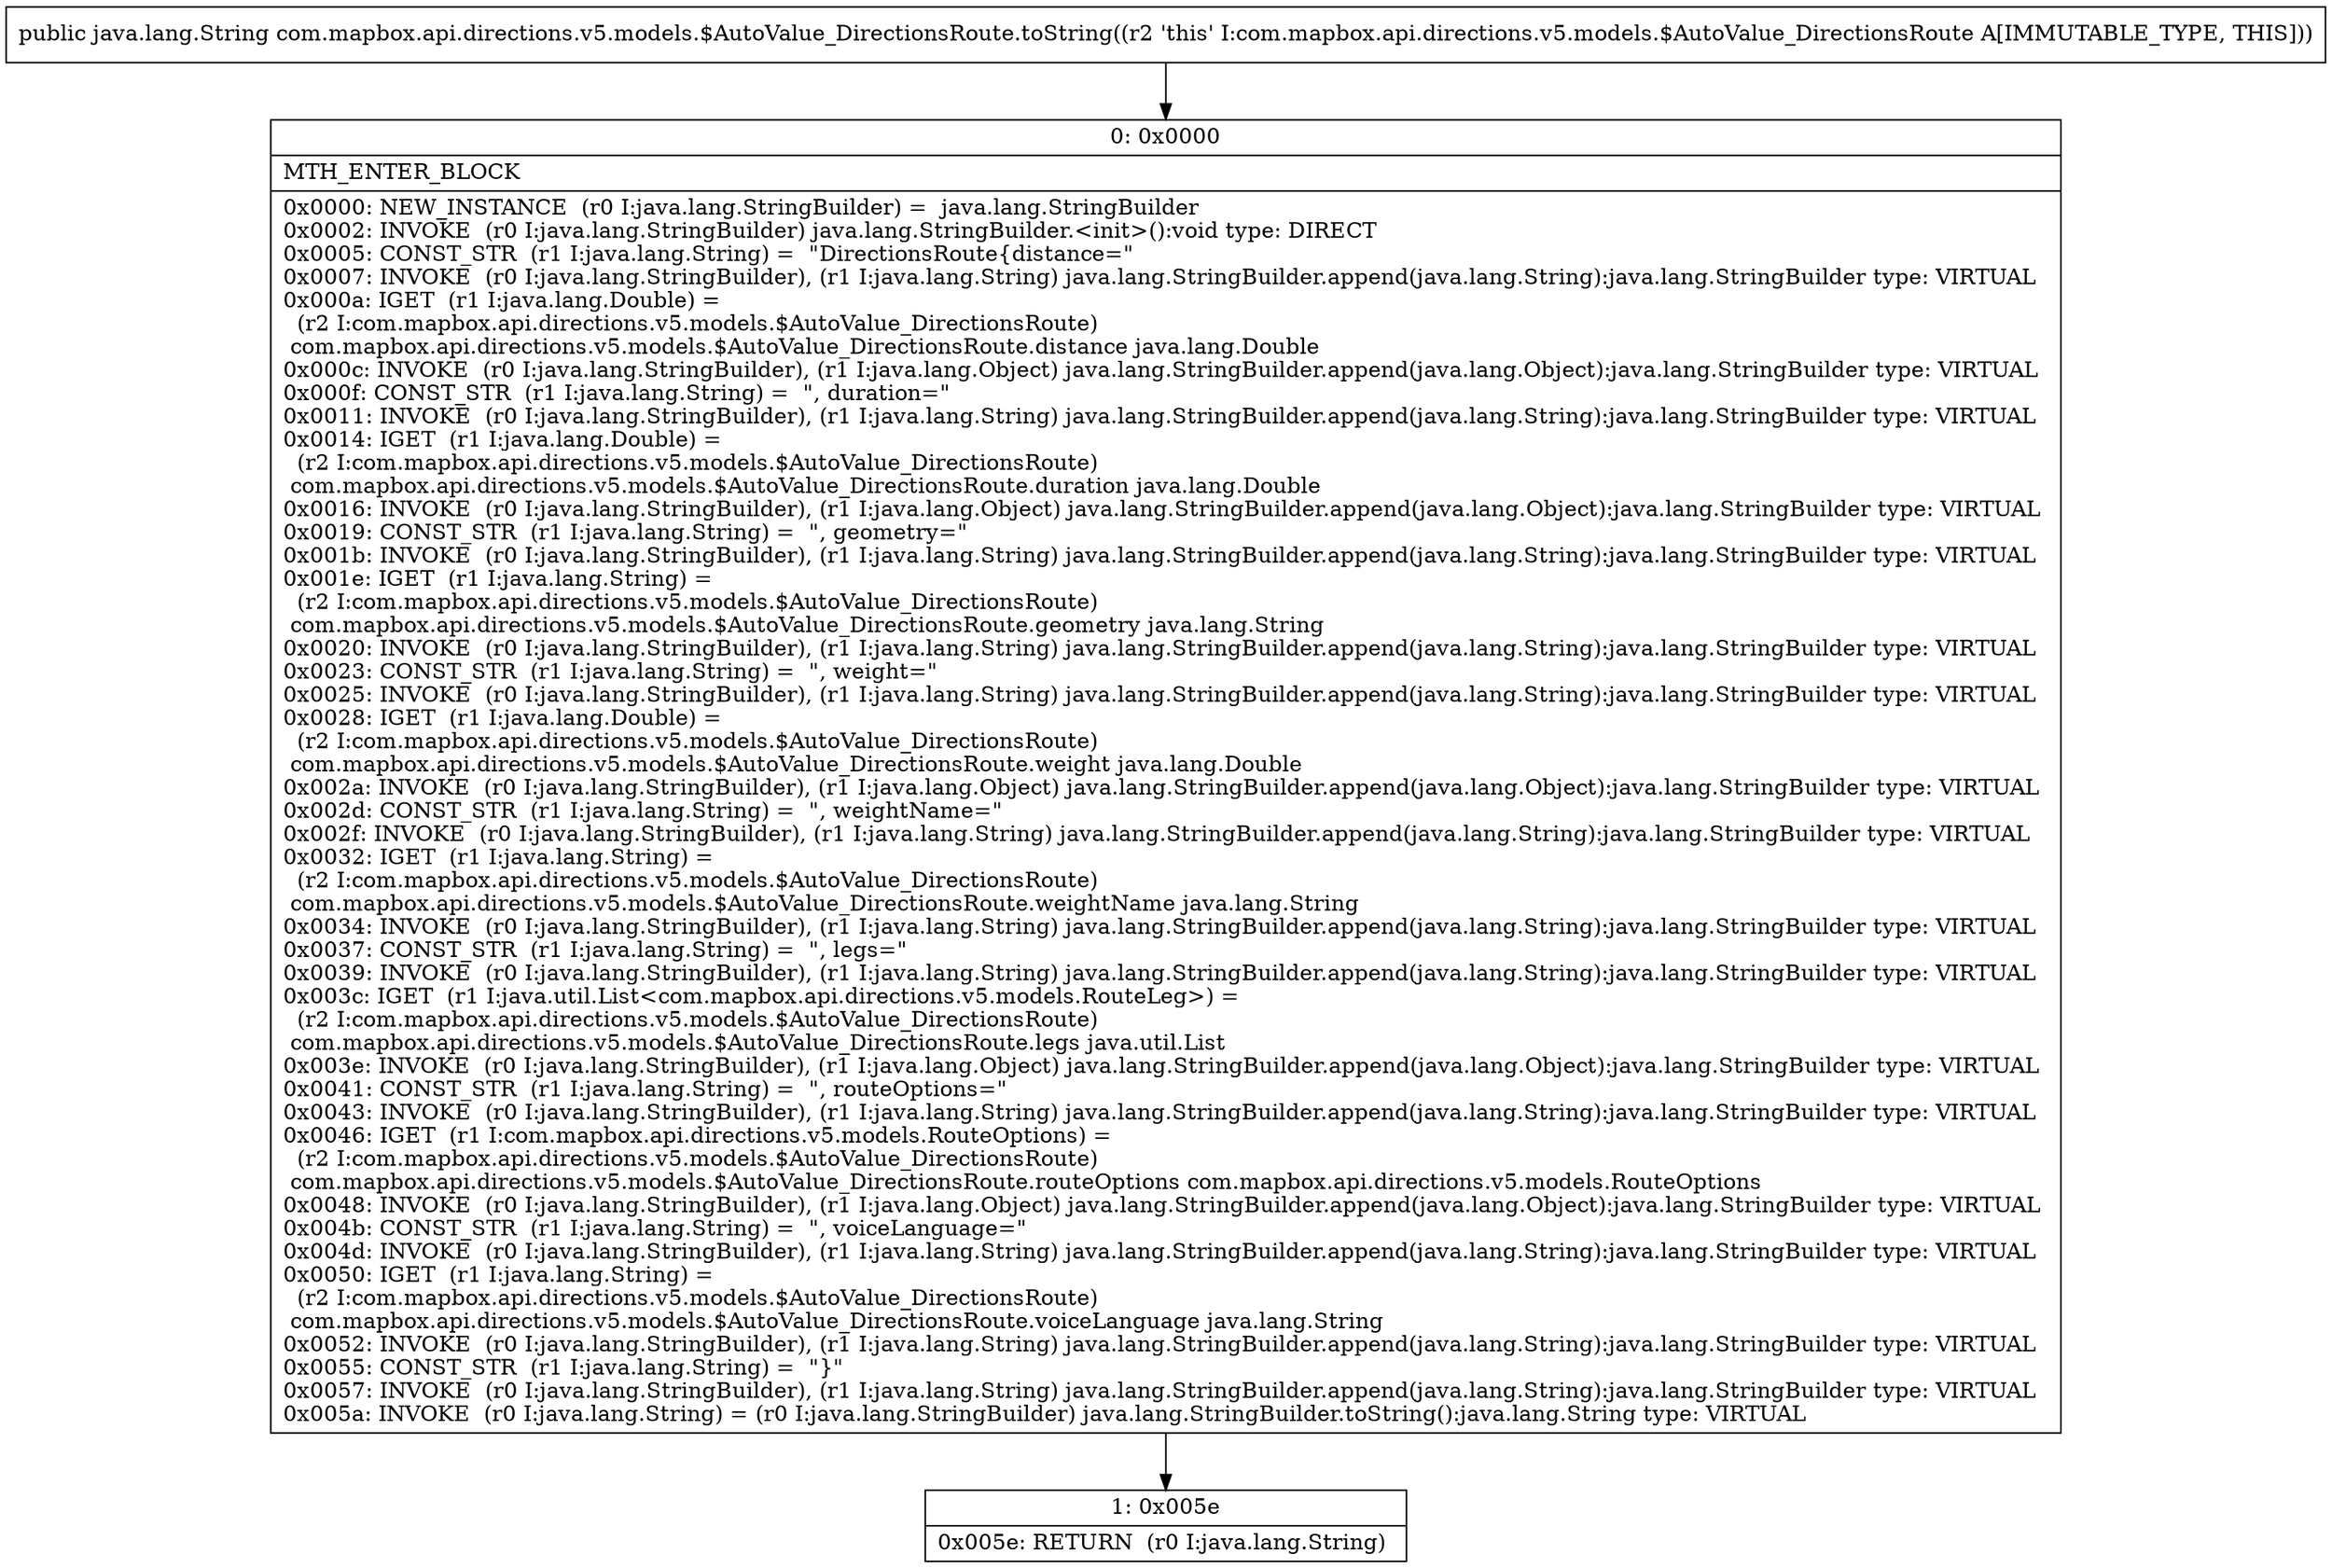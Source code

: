 digraph "CFG forcom.mapbox.api.directions.v5.models.$AutoValue_DirectionsRoute.toString()Ljava\/lang\/String;" {
Node_0 [shape=record,label="{0\:\ 0x0000|MTH_ENTER_BLOCK\l|0x0000: NEW_INSTANCE  (r0 I:java.lang.StringBuilder) =  java.lang.StringBuilder \l0x0002: INVOKE  (r0 I:java.lang.StringBuilder) java.lang.StringBuilder.\<init\>():void type: DIRECT \l0x0005: CONST_STR  (r1 I:java.lang.String) =  \"DirectionsRoute\{distance=\" \l0x0007: INVOKE  (r0 I:java.lang.StringBuilder), (r1 I:java.lang.String) java.lang.StringBuilder.append(java.lang.String):java.lang.StringBuilder type: VIRTUAL \l0x000a: IGET  (r1 I:java.lang.Double) = \l  (r2 I:com.mapbox.api.directions.v5.models.$AutoValue_DirectionsRoute)\l com.mapbox.api.directions.v5.models.$AutoValue_DirectionsRoute.distance java.lang.Double \l0x000c: INVOKE  (r0 I:java.lang.StringBuilder), (r1 I:java.lang.Object) java.lang.StringBuilder.append(java.lang.Object):java.lang.StringBuilder type: VIRTUAL \l0x000f: CONST_STR  (r1 I:java.lang.String) =  \", duration=\" \l0x0011: INVOKE  (r0 I:java.lang.StringBuilder), (r1 I:java.lang.String) java.lang.StringBuilder.append(java.lang.String):java.lang.StringBuilder type: VIRTUAL \l0x0014: IGET  (r1 I:java.lang.Double) = \l  (r2 I:com.mapbox.api.directions.v5.models.$AutoValue_DirectionsRoute)\l com.mapbox.api.directions.v5.models.$AutoValue_DirectionsRoute.duration java.lang.Double \l0x0016: INVOKE  (r0 I:java.lang.StringBuilder), (r1 I:java.lang.Object) java.lang.StringBuilder.append(java.lang.Object):java.lang.StringBuilder type: VIRTUAL \l0x0019: CONST_STR  (r1 I:java.lang.String) =  \", geometry=\" \l0x001b: INVOKE  (r0 I:java.lang.StringBuilder), (r1 I:java.lang.String) java.lang.StringBuilder.append(java.lang.String):java.lang.StringBuilder type: VIRTUAL \l0x001e: IGET  (r1 I:java.lang.String) = \l  (r2 I:com.mapbox.api.directions.v5.models.$AutoValue_DirectionsRoute)\l com.mapbox.api.directions.v5.models.$AutoValue_DirectionsRoute.geometry java.lang.String \l0x0020: INVOKE  (r0 I:java.lang.StringBuilder), (r1 I:java.lang.String) java.lang.StringBuilder.append(java.lang.String):java.lang.StringBuilder type: VIRTUAL \l0x0023: CONST_STR  (r1 I:java.lang.String) =  \", weight=\" \l0x0025: INVOKE  (r0 I:java.lang.StringBuilder), (r1 I:java.lang.String) java.lang.StringBuilder.append(java.lang.String):java.lang.StringBuilder type: VIRTUAL \l0x0028: IGET  (r1 I:java.lang.Double) = \l  (r2 I:com.mapbox.api.directions.v5.models.$AutoValue_DirectionsRoute)\l com.mapbox.api.directions.v5.models.$AutoValue_DirectionsRoute.weight java.lang.Double \l0x002a: INVOKE  (r0 I:java.lang.StringBuilder), (r1 I:java.lang.Object) java.lang.StringBuilder.append(java.lang.Object):java.lang.StringBuilder type: VIRTUAL \l0x002d: CONST_STR  (r1 I:java.lang.String) =  \", weightName=\" \l0x002f: INVOKE  (r0 I:java.lang.StringBuilder), (r1 I:java.lang.String) java.lang.StringBuilder.append(java.lang.String):java.lang.StringBuilder type: VIRTUAL \l0x0032: IGET  (r1 I:java.lang.String) = \l  (r2 I:com.mapbox.api.directions.v5.models.$AutoValue_DirectionsRoute)\l com.mapbox.api.directions.v5.models.$AutoValue_DirectionsRoute.weightName java.lang.String \l0x0034: INVOKE  (r0 I:java.lang.StringBuilder), (r1 I:java.lang.String) java.lang.StringBuilder.append(java.lang.String):java.lang.StringBuilder type: VIRTUAL \l0x0037: CONST_STR  (r1 I:java.lang.String) =  \", legs=\" \l0x0039: INVOKE  (r0 I:java.lang.StringBuilder), (r1 I:java.lang.String) java.lang.StringBuilder.append(java.lang.String):java.lang.StringBuilder type: VIRTUAL \l0x003c: IGET  (r1 I:java.util.List\<com.mapbox.api.directions.v5.models.RouteLeg\>) = \l  (r2 I:com.mapbox.api.directions.v5.models.$AutoValue_DirectionsRoute)\l com.mapbox.api.directions.v5.models.$AutoValue_DirectionsRoute.legs java.util.List \l0x003e: INVOKE  (r0 I:java.lang.StringBuilder), (r1 I:java.lang.Object) java.lang.StringBuilder.append(java.lang.Object):java.lang.StringBuilder type: VIRTUAL \l0x0041: CONST_STR  (r1 I:java.lang.String) =  \", routeOptions=\" \l0x0043: INVOKE  (r0 I:java.lang.StringBuilder), (r1 I:java.lang.String) java.lang.StringBuilder.append(java.lang.String):java.lang.StringBuilder type: VIRTUAL \l0x0046: IGET  (r1 I:com.mapbox.api.directions.v5.models.RouteOptions) = \l  (r2 I:com.mapbox.api.directions.v5.models.$AutoValue_DirectionsRoute)\l com.mapbox.api.directions.v5.models.$AutoValue_DirectionsRoute.routeOptions com.mapbox.api.directions.v5.models.RouteOptions \l0x0048: INVOKE  (r0 I:java.lang.StringBuilder), (r1 I:java.lang.Object) java.lang.StringBuilder.append(java.lang.Object):java.lang.StringBuilder type: VIRTUAL \l0x004b: CONST_STR  (r1 I:java.lang.String) =  \", voiceLanguage=\" \l0x004d: INVOKE  (r0 I:java.lang.StringBuilder), (r1 I:java.lang.String) java.lang.StringBuilder.append(java.lang.String):java.lang.StringBuilder type: VIRTUAL \l0x0050: IGET  (r1 I:java.lang.String) = \l  (r2 I:com.mapbox.api.directions.v5.models.$AutoValue_DirectionsRoute)\l com.mapbox.api.directions.v5.models.$AutoValue_DirectionsRoute.voiceLanguage java.lang.String \l0x0052: INVOKE  (r0 I:java.lang.StringBuilder), (r1 I:java.lang.String) java.lang.StringBuilder.append(java.lang.String):java.lang.StringBuilder type: VIRTUAL \l0x0055: CONST_STR  (r1 I:java.lang.String) =  \"\}\" \l0x0057: INVOKE  (r0 I:java.lang.StringBuilder), (r1 I:java.lang.String) java.lang.StringBuilder.append(java.lang.String):java.lang.StringBuilder type: VIRTUAL \l0x005a: INVOKE  (r0 I:java.lang.String) = (r0 I:java.lang.StringBuilder) java.lang.StringBuilder.toString():java.lang.String type: VIRTUAL \l}"];
Node_1 [shape=record,label="{1\:\ 0x005e|0x005e: RETURN  (r0 I:java.lang.String) \l}"];
MethodNode[shape=record,label="{public java.lang.String com.mapbox.api.directions.v5.models.$AutoValue_DirectionsRoute.toString((r2 'this' I:com.mapbox.api.directions.v5.models.$AutoValue_DirectionsRoute A[IMMUTABLE_TYPE, THIS])) }"];
MethodNode -> Node_0;
Node_0 -> Node_1;
}


